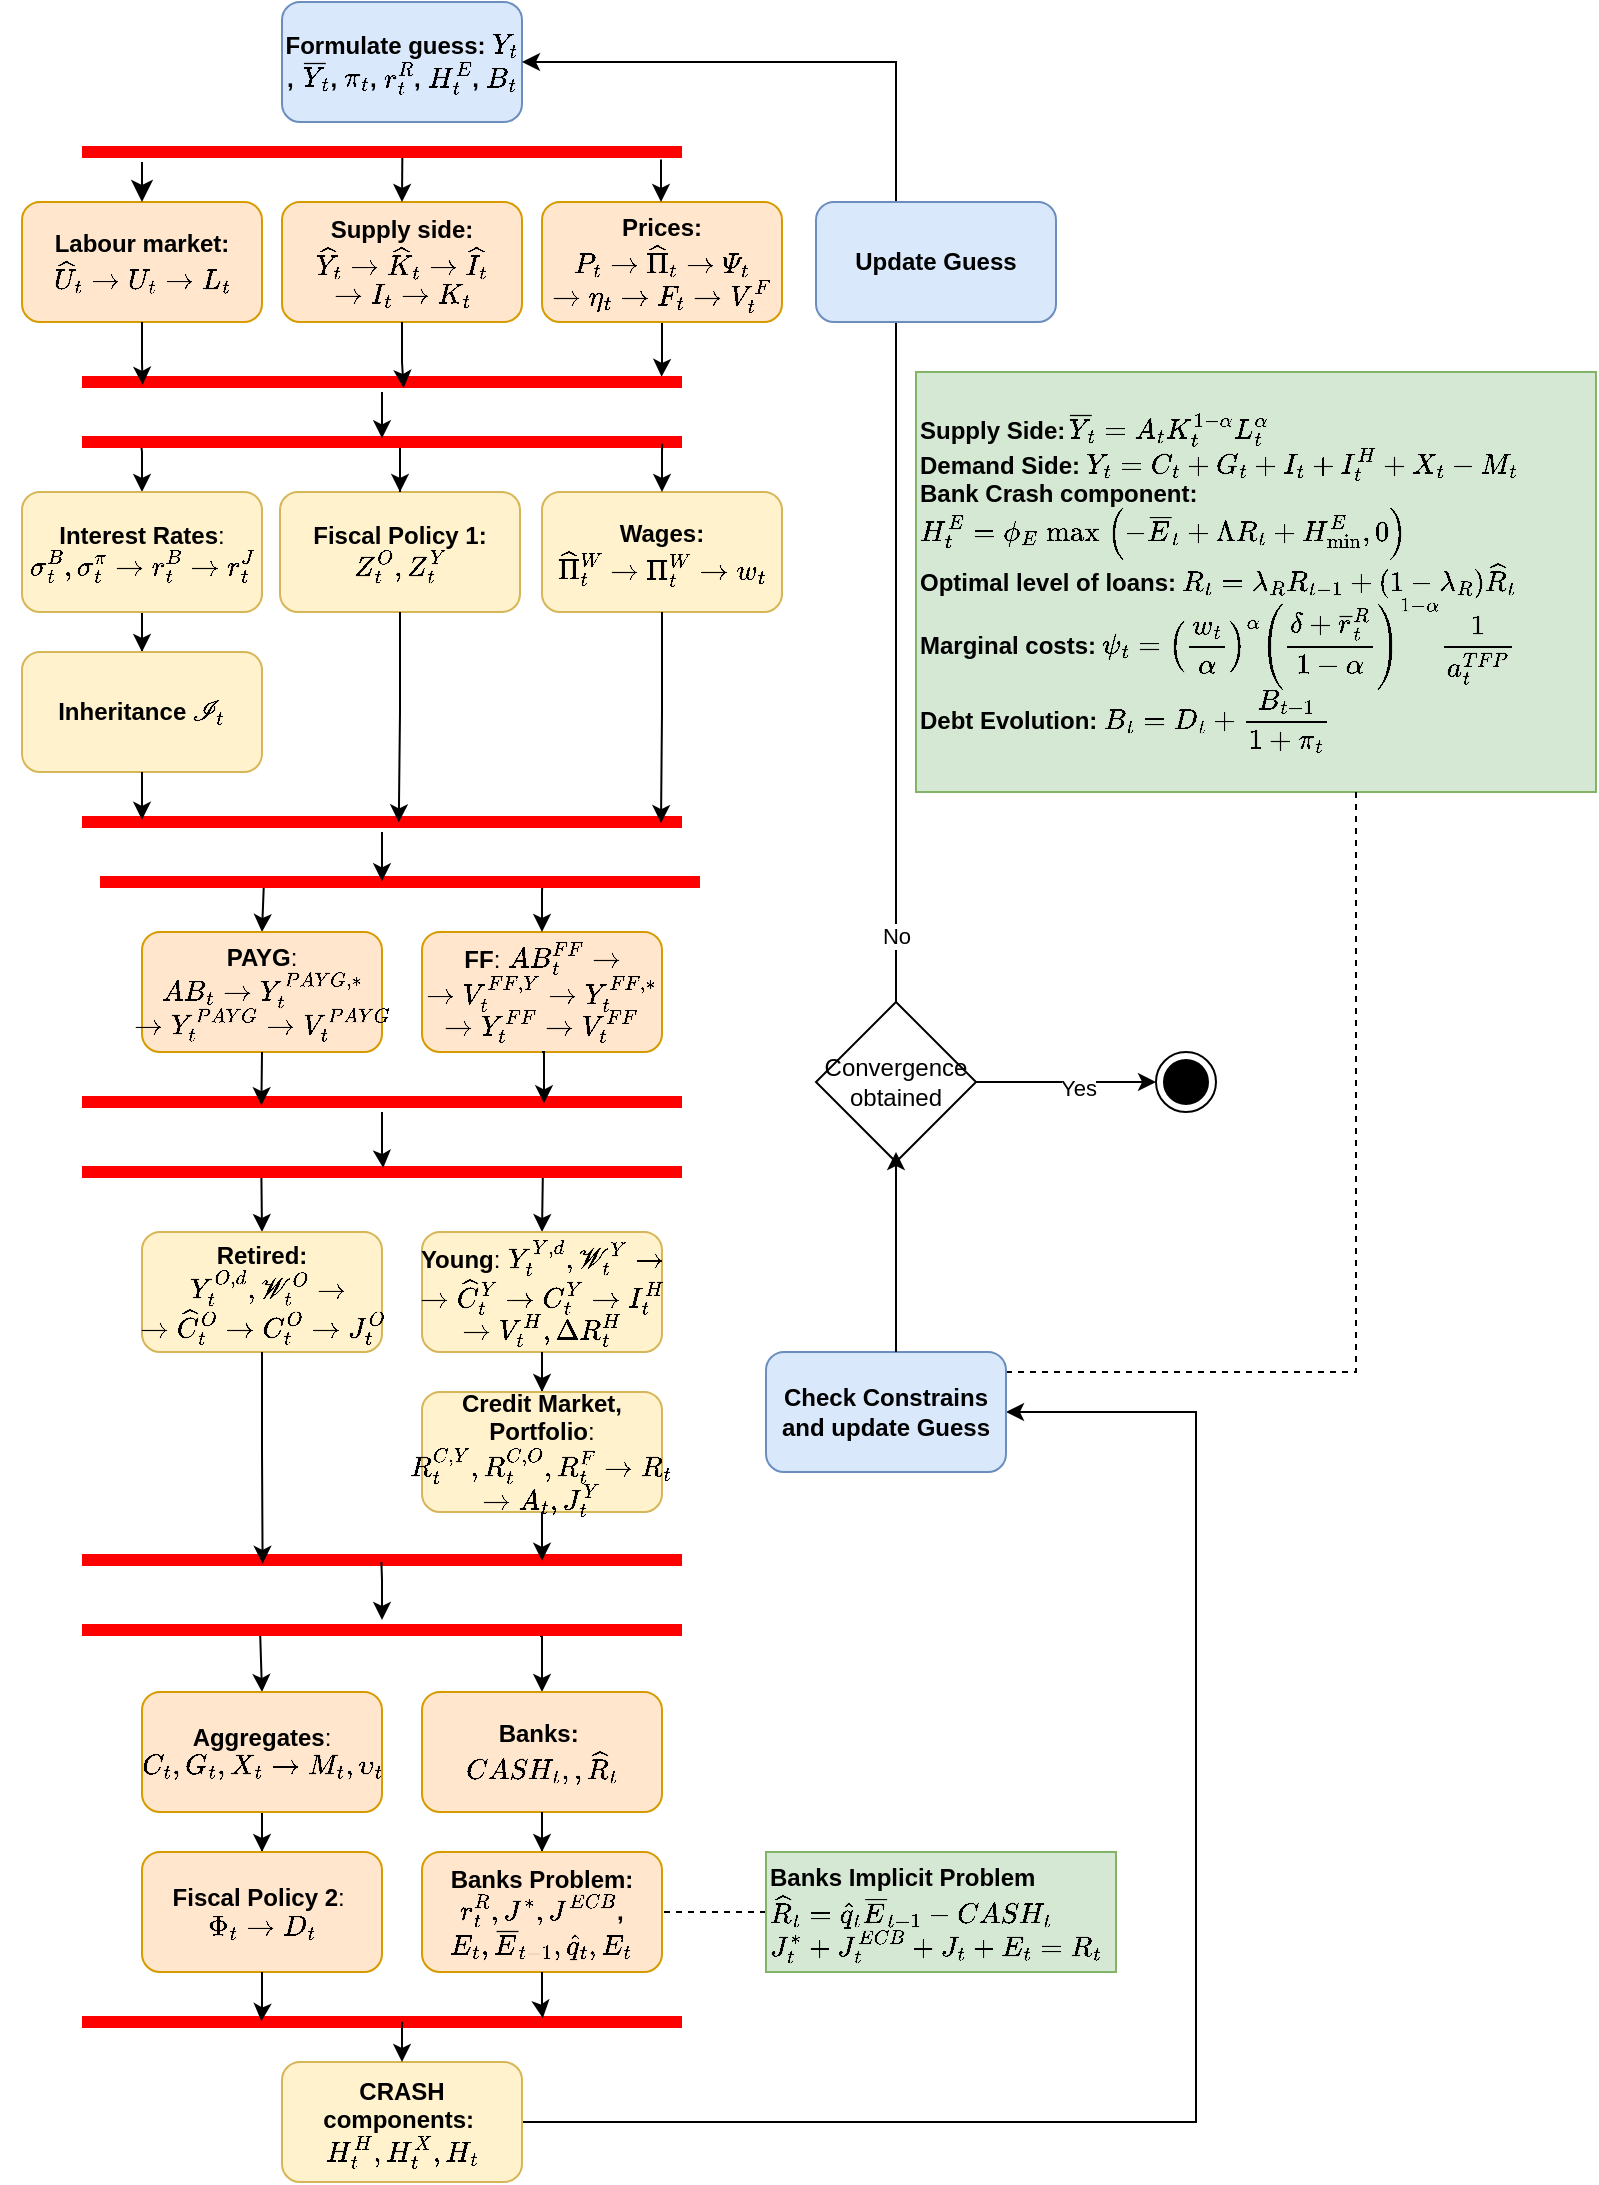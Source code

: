 <mxfile version="22.1.16" type="device">
  <diagram id="s7YUqAwLv2jjFuKSCgTS" name="Page-1">
    <mxGraphModel dx="955" dy="482" grid="1" gridSize="10" guides="1" tooltips="1" connect="1" arrows="1" fold="1" page="1" pageScale="1" pageWidth="850" pageHeight="1100" math="1" shadow="0">
      <root>
        <mxCell id="0" />
        <mxCell id="1" parent="0" />
        <mxCell id="7dxSffOUapI8bhPMduBq-15" value="Formulate guess: `Y_t`, `\bar{Y}_t`, `\pi_t`, `r_t^R`, `H_t^E`, `B_t`" style="rounded=1;whiteSpace=wrap;html=1;fillColor=#dae8fc;strokeColor=#6c8ebf;fontStyle=1" parent="1" vertex="1">
          <mxGeometry x="183" y="5" width="120" height="60" as="geometry" />
        </mxCell>
        <mxCell id="7dxSffOUapI8bhPMduBq-19" value="Labour market: `\hat{U}_t-&amp;gt;U_t-&amp;gt;L_t`" style="rounded=1;whiteSpace=wrap;html=1;fillColor=#ffe6cc;strokeColor=#d79b00;fontStyle=1" parent="1" vertex="1">
          <mxGeometry x="53" y="105" width="120" height="60" as="geometry" />
        </mxCell>
        <mxCell id="7dxSffOUapI8bhPMduBq-20" value="Supply side: `\hat{Y}_t-&amp;gt;\hat{K}_t-&amp;gt;\hat{I}_t` `-&amp;gt;I_t-&amp;gt;K_t`" style="rounded=1;whiteSpace=wrap;html=1;fillColor=#ffe6cc;strokeColor=#d79b00;fontStyle=1" parent="1" vertex="1">
          <mxGeometry x="183" y="105" width="120" height="60" as="geometry" />
        </mxCell>
        <mxCell id="7dxSffOUapI8bhPMduBq-33" style="edgeStyle=orthogonalEdgeStyle;rounded=0;orthogonalLoop=1;jettySize=auto;html=1;entryX=0.966;entryY=0.243;entryDx=0;entryDy=0;entryPerimeter=0;" parent="1" source="7dxSffOUapI8bhPMduBq-21" target="7dxSffOUapI8bhPMduBq-36" edge="1">
          <mxGeometry relative="1" as="geometry">
            <mxPoint x="370" y="260" as="targetPoint" />
          </mxGeometry>
        </mxCell>
        <mxCell id="7dxSffOUapI8bhPMduBq-21" value="Prices: `P_t-&amp;gt;\hat{\Pi}_t-&amp;gt;\Psi_t` `-&amp;gt;\eta_t-&amp;gt;F_t-&amp;gt;V_t^F`" style="rounded=1;whiteSpace=wrap;html=1;fillColor=#ffe6cc;strokeColor=#d79b00;fontStyle=1" parent="1" vertex="1">
          <mxGeometry x="313" y="105" width="120" height="60" as="geometry" />
        </mxCell>
        <mxCell id="7dxSffOUapI8bhPMduBq-25" value="Wages: &lt;br&gt;`\hat{\Pi}_t^W` `-&amp;gt;\Pi_t^W-&amp;gt;w_t`" style="rounded=1;whiteSpace=wrap;html=1;fillColor=#fff2cc;strokeColor=#d6b656;fontStyle=1" parent="1" vertex="1">
          <mxGeometry x="313" y="250" width="120" height="60" as="geometry" />
        </mxCell>
        <mxCell id="7dxSffOUapI8bhPMduBq-31" style="edgeStyle=orthogonalEdgeStyle;rounded=0;orthogonalLoop=1;jettySize=auto;html=1;exitX=0.965;exitY=0.88;exitDx=0;exitDy=0;exitPerimeter=0;" parent="1" source="7dxSffOUapI8bhPMduBq-26" target="7dxSffOUapI8bhPMduBq-21" edge="1">
          <mxGeometry relative="1" as="geometry" />
        </mxCell>
        <mxCell id="7dxSffOUapI8bhPMduBq-32" style="edgeStyle=orthogonalEdgeStyle;rounded=0;orthogonalLoop=1;jettySize=auto;html=1;entryX=0.5;entryY=0;entryDx=0;entryDy=0;exitX=0.534;exitY=0.26;exitDx=0;exitDy=0;exitPerimeter=0;" parent="1" source="7dxSffOUapI8bhPMduBq-26" target="7dxSffOUapI8bhPMduBq-20" edge="1">
          <mxGeometry relative="1" as="geometry">
            <mxPoint x="241" y="94" as="sourcePoint" />
          </mxGeometry>
        </mxCell>
        <mxCell id="7dxSffOUapI8bhPMduBq-26" value="" style="shape=line;html=1;strokeWidth=6;strokeColor=#ff0000;" parent="1" vertex="1">
          <mxGeometry x="83" y="75" width="300" height="10" as="geometry" />
        </mxCell>
        <mxCell id="7dxSffOUapI8bhPMduBq-27" value="" style="edgeStyle=orthogonalEdgeStyle;html=1;verticalAlign=bottom;endArrow=classic;endSize=8;strokeColor=#000000;rounded=0;entryX=0.5;entryY=0;entryDx=0;entryDy=0;endFill=1;" parent="1" source="7dxSffOUapI8bhPMduBq-26" target="7dxSffOUapI8bhPMduBq-19" edge="1">
          <mxGeometry relative="1" as="geometry">
            <mxPoint x="193" y="165" as="targetPoint" />
            <Array as="points">
              <mxPoint x="113" y="105" />
              <mxPoint x="113" y="105" />
            </Array>
          </mxGeometry>
        </mxCell>
        <mxCell id="7dxSffOUapI8bhPMduBq-36" value="" style="shape=line;html=1;strokeWidth=6;strokeColor=#ff0000;" parent="1" vertex="1">
          <mxGeometry x="83" y="190" width="300" height="10" as="geometry" />
        </mxCell>
        <mxCell id="7dxSffOUapI8bhPMduBq-39" style="edgeStyle=orthogonalEdgeStyle;rounded=0;orthogonalLoop=1;jettySize=auto;html=1;entryX=0.536;entryY=0.8;entryDx=0;entryDy=0;entryPerimeter=0;" parent="1" source="7dxSffOUapI8bhPMduBq-20" target="7dxSffOUapI8bhPMduBq-36" edge="1">
          <mxGeometry relative="1" as="geometry" />
        </mxCell>
        <mxCell id="7dxSffOUapI8bhPMduBq-40" style="edgeStyle=orthogonalEdgeStyle;rounded=0;orthogonalLoop=1;jettySize=auto;html=1;entryX=0.101;entryY=0.64;entryDx=0;entryDy=0;entryPerimeter=0;" parent="1" source="7dxSffOUapI8bhPMduBq-19" target="7dxSffOUapI8bhPMduBq-36" edge="1">
          <mxGeometry relative="1" as="geometry" />
        </mxCell>
        <mxCell id="7dxSffOUapI8bhPMduBq-48" style="edgeStyle=orthogonalEdgeStyle;rounded=0;orthogonalLoop=1;jettySize=auto;html=1;entryX=0.5;entryY=0;entryDx=0;entryDy=0;" parent="1" source="7dxSffOUapI8bhPMduBq-42" target="7dxSffOUapI8bhPMduBq-44" edge="1">
          <mxGeometry relative="1" as="geometry" />
        </mxCell>
        <mxCell id="psU2joZIZZBoCHW19Mx0-7" style="edgeStyle=orthogonalEdgeStyle;rounded=0;orthogonalLoop=1;jettySize=auto;html=1;startArrow=classic;startFill=1;endArrow=none;endFill=0;entryX=0.099;entryY=0.743;entryDx=0;entryDy=0;entryPerimeter=0;" parent="1" source="7dxSffOUapI8bhPMduBq-42" target="psU2joZIZZBoCHW19Mx0-12" edge="1">
          <mxGeometry relative="1" as="geometry">
            <mxPoint x="113" y="270" as="targetPoint" />
          </mxGeometry>
        </mxCell>
        <mxCell id="7dxSffOUapI8bhPMduBq-42" value="&lt;b&gt;Interest Rates&lt;/b&gt;: `\sigma_t^B,\sigma_t^{\pi}-&amp;gt;r_t^B-&amp;gt;r_t^J`" style="rounded=1;whiteSpace=wrap;html=1;fillColor=#fff2cc;strokeColor=#d6b656;" parent="1" vertex="1">
          <mxGeometry x="53" y="250" width="120" height="60" as="geometry" />
        </mxCell>
        <mxCell id="7dxSffOUapI8bhPMduBq-44" value="&lt;b&gt;Inheritance &lt;/b&gt;`\cc{I}_t`" style="rounded=1;whiteSpace=wrap;html=1;fillColor=#fff2cc;strokeColor=#d6b656;" parent="1" vertex="1">
          <mxGeometry x="53" y="330" width="120" height="60" as="geometry" />
        </mxCell>
        <mxCell id="7dxSffOUapI8bhPMduBq-59" style="edgeStyle=orthogonalEdgeStyle;rounded=0;orthogonalLoop=1;jettySize=auto;html=1;entryX=0.5;entryY=0;entryDx=0;entryDy=0;exitX=0.273;exitY=0.686;exitDx=0;exitDy=0;exitPerimeter=0;" parent="1" source="psU2joZIZZBoCHW19Mx0-11" target="7dxSffOUapI8bhPMduBq-51" edge="1">
          <mxGeometry relative="1" as="geometry" />
        </mxCell>
        <mxCell id="7dxSffOUapI8bhPMduBq-49" value="" style="shape=line;html=1;strokeWidth=6;strokeColor=#ff0000;" parent="1" vertex="1">
          <mxGeometry x="83" y="410" width="300" height="10" as="geometry" />
        </mxCell>
        <mxCell id="7dxSffOUapI8bhPMduBq-51" value="&lt;b&gt;PAYG&lt;/b&gt;: `AB_t-&amp;gt;Y_t^{PAYG,**}` `-&amp;gt;Y_t^{PAYG}-&amp;gt;V_t^{PAYG}`" style="rounded=1;whiteSpace=wrap;html=1;fontSize=12;fillColor=#ffe6cc;strokeColor=#d79b00;" parent="1" vertex="1">
          <mxGeometry x="113" y="470" width="120" height="60" as="geometry" />
        </mxCell>
        <mxCell id="7dxSffOUapI8bhPMduBq-52" value="&lt;b&gt;FF&lt;/b&gt;: `AB_t^{FF}-&amp;gt;` `-&amp;gt;V_t^{FF,Y}-&amp;gt;Y_t^{FF,**}``-&amp;gt;Y_t^{FF}-&amp;gt;V_t^{FF}`" style="rounded=1;whiteSpace=wrap;html=1;fontSize=12;fillColor=#ffe6cc;strokeColor=#d79b00;" parent="1" vertex="1">
          <mxGeometry x="253" y="470" width="120" height="60" as="geometry" />
        </mxCell>
        <mxCell id="7dxSffOUapI8bhPMduBq-53" value="" style="shape=line;html=1;strokeWidth=6;strokeColor=#ff0000;" parent="1" vertex="1">
          <mxGeometry x="83" y="550" width="300" height="10" as="geometry" />
        </mxCell>
        <mxCell id="7dxSffOUapI8bhPMduBq-55" style="edgeStyle=orthogonalEdgeStyle;rounded=0;orthogonalLoop=1;jettySize=auto;html=1;entryX=0.299;entryY=0.66;entryDx=0;entryDy=0;entryPerimeter=0;exitX=0.5;exitY=1;exitDx=0;exitDy=0;" parent="1" source="7dxSffOUapI8bhPMduBq-51" target="7dxSffOUapI8bhPMduBq-53" edge="1">
          <mxGeometry relative="1" as="geometry">
            <mxPoint x="173" y="578" as="sourcePoint" />
          </mxGeometry>
        </mxCell>
        <mxCell id="7dxSffOUapI8bhPMduBq-56" style="edgeStyle=orthogonalEdgeStyle;rounded=0;orthogonalLoop=1;jettySize=auto;html=1;exitX=0.5;exitY=1;exitDx=0;exitDy=0;entryX=0.77;entryY=0.567;entryDx=0;entryDy=0;entryPerimeter=0;" parent="1" source="7dxSffOUapI8bhPMduBq-52" target="7dxSffOUapI8bhPMduBq-53" edge="1">
          <mxGeometry relative="1" as="geometry">
            <mxPoint x="313" y="578" as="sourcePoint" />
            <mxPoint x="313" y="565" as="targetPoint" />
          </mxGeometry>
        </mxCell>
        <mxCell id="7dxSffOUapI8bhPMduBq-60" style="edgeStyle=orthogonalEdgeStyle;rounded=0;orthogonalLoop=1;jettySize=auto;html=1;entryX=0.737;entryY=0.782;entryDx=0;entryDy=0;entryPerimeter=0;startArrow=classic;startFill=1;endArrow=none;endFill=0;" parent="1" source="7dxSffOUapI8bhPMduBq-52" target="psU2joZIZZBoCHW19Mx0-11" edge="1">
          <mxGeometry relative="1" as="geometry" />
        </mxCell>
        <mxCell id="7dxSffOUapI8bhPMduBq-61" value="&lt;b&gt;Fiscal Policy 1: `Z_t^O, Z_t^Y`&lt;/b&gt;" style="rounded=1;whiteSpace=wrap;html=1;fillColor=#fff2cc;strokeColor=#d6b656;" parent="1" vertex="1">
          <mxGeometry x="182" y="250" width="120" height="60" as="geometry" />
        </mxCell>
        <mxCell id="7dxSffOUapI8bhPMduBq-70" style="edgeStyle=orthogonalEdgeStyle;rounded=0;orthogonalLoop=1;jettySize=auto;html=1;entryX=0.5;entryY=0;entryDx=0;entryDy=0;exitX=0.299;exitY=0.689;exitDx=0;exitDy=0;exitPerimeter=0;" parent="1" source="7dxSffOUapI8bhPMduBq-64" target="7dxSffOUapI8bhPMduBq-67" edge="1">
          <mxGeometry relative="1" as="geometry" />
        </mxCell>
        <mxCell id="7dxSffOUapI8bhPMduBq-71" style="edgeStyle=orthogonalEdgeStyle;rounded=0;orthogonalLoop=1;jettySize=auto;html=1;entryX=0.5;entryY=0;entryDx=0;entryDy=0;exitX=0.768;exitY=0.774;exitDx=0;exitDy=0;exitPerimeter=0;" parent="1" source="7dxSffOUapI8bhPMduBq-64" target="7dxSffOUapI8bhPMduBq-68" edge="1">
          <mxGeometry relative="1" as="geometry" />
        </mxCell>
        <mxCell id="7dxSffOUapI8bhPMduBq-64" value="" style="shape=line;html=1;strokeWidth=6;strokeColor=#ff0000;" parent="1" vertex="1">
          <mxGeometry x="83" y="585" width="300" height="10" as="geometry" />
        </mxCell>
        <mxCell id="7dxSffOUapI8bhPMduBq-67" value="&lt;b&gt;Retired:&lt;br&gt;&amp;nbsp;&amp;nbsp;&lt;/b&gt;`Y_t^{O,d},\cc{W}_t^O-&amp;gt;` `-&amp;gt;\hat{C}_t^O-&amp;gt;C_t^O-&amp;gt;J_t^O`" style="rounded=1;whiteSpace=wrap;html=1;fontSize=12;fillColor=#fff2cc;strokeColor=#d6b656;" parent="1" vertex="1">
          <mxGeometry x="113" y="620" width="120" height="60" as="geometry" />
        </mxCell>
        <mxCell id="7dxSffOUapI8bhPMduBq-68" value="&lt;b&gt;Young&lt;/b&gt;: `Y_t^{Y,d},\cc{W}_t^Y-&amp;gt;` `-&amp;gt;\hat{C}_t^Y-&amp;gt;C_t^Y-&amp;gt;I_t^H` `-&amp;gt;V_t^H,\Delta R_t^H`" style="rounded=1;whiteSpace=wrap;html=1;fontSize=12;fillColor=#fff2cc;strokeColor=#d6b656;" parent="1" vertex="1">
          <mxGeometry x="253" y="620" width="120" height="60" as="geometry" />
        </mxCell>
        <mxCell id="7dxSffOUapI8bhPMduBq-72" value="" style="shape=line;html=1;strokeWidth=6;strokeColor=#ff0000;" parent="1" vertex="1">
          <mxGeometry x="83" y="779" width="300" height="10" as="geometry" />
        </mxCell>
        <mxCell id="7dxSffOUapI8bhPMduBq-74" style="edgeStyle=orthogonalEdgeStyle;rounded=0;orthogonalLoop=1;jettySize=auto;html=1;entryX=0.301;entryY=0.689;entryDx=0;entryDy=0;entryPerimeter=0;" parent="1" source="7dxSffOUapI8bhPMduBq-67" target="7dxSffOUapI8bhPMduBq-72" edge="1">
          <mxGeometry relative="1" as="geometry" />
        </mxCell>
        <mxCell id="7dxSffOUapI8bhPMduBq-75" style="edgeStyle=orthogonalEdgeStyle;rounded=0;orthogonalLoop=1;jettySize=auto;html=1;entryX=0.5;entryY=0;entryDx=0;entryDy=0;" parent="1" source="7dxSffOUapI8bhPMduBq-68" target="lNXBDe2plU8eYSZdUBsX-1" edge="1">
          <mxGeometry relative="1" as="geometry" />
        </mxCell>
        <mxCell id="7dxSffOUapI8bhPMduBq-89" style="edgeStyle=orthogonalEdgeStyle;rounded=0;orthogonalLoop=1;jettySize=auto;html=1;entryX=0.5;entryY=0;entryDx=0;entryDy=0;exitX=0.297;exitY=0.763;exitDx=0;exitDy=0;exitPerimeter=0;" parent="1" source="7dxSffOUapI8bhPMduBq-76" target="7dxSffOUapI8bhPMduBq-78" edge="1">
          <mxGeometry relative="1" as="geometry" />
        </mxCell>
        <mxCell id="7dxSffOUapI8bhPMduBq-90" style="edgeStyle=orthogonalEdgeStyle;rounded=0;orthogonalLoop=1;jettySize=auto;html=1;entryX=0.5;entryY=0;entryDx=0;entryDy=0;" parent="1" target="7dxSffOUapI8bhPMduBq-81" edge="1">
          <mxGeometry relative="1" as="geometry">
            <mxPoint x="312" y="822" as="sourcePoint" />
            <mxPoint x="313" y="850" as="targetPoint" />
          </mxGeometry>
        </mxCell>
        <mxCell id="7dxSffOUapI8bhPMduBq-76" value="" style="shape=line;html=1;strokeWidth=6;strokeColor=#ff0000;" parent="1" vertex="1">
          <mxGeometry x="83" y="814" width="300" height="10" as="geometry" />
        </mxCell>
        <mxCell id="7dxSffOUapI8bhPMduBq-77" style="edgeStyle=orthogonalEdgeStyle;rounded=0;orthogonalLoop=1;jettySize=auto;html=1;entryX=0.499;entryY=0.605;entryDx=0;entryDy=0;entryPerimeter=0;startArrow=classic;startFill=1;endArrow=none;endFill=0;" parent="1" source="7dxSffOUapI8bhPMduBq-76" target="7dxSffOUapI8bhPMduBq-72" edge="1">
          <mxGeometry relative="1" as="geometry" />
        </mxCell>
        <mxCell id="7dxSffOUapI8bhPMduBq-91" style="edgeStyle=orthogonalEdgeStyle;rounded=0;orthogonalLoop=1;jettySize=auto;html=1;entryX=0.5;entryY=0;entryDx=0;entryDy=0;" parent="1" source="7dxSffOUapI8bhPMduBq-78" target="7dxSffOUapI8bhPMduBq-80" edge="1">
          <mxGeometry relative="1" as="geometry" />
        </mxCell>
        <mxCell id="7dxSffOUapI8bhPMduBq-78" value="&lt;b&gt;Aggregates&lt;/b&gt;: &lt;b&gt;`C_t, G_t, X_t -&amp;gt; M_t, \upsilon_t`&lt;/b&gt;" style="rounded=1;whiteSpace=wrap;html=1;fontSize=12;fillColor=#ffe6cc;strokeColor=#d79b00;" parent="1" vertex="1">
          <mxGeometry x="113" y="850" width="120" height="60" as="geometry" />
        </mxCell>
        <mxCell id="7dxSffOUapI8bhPMduBq-80" value="&lt;b&gt;Fiscal Policy 2&lt;/b&gt;:&lt;b&gt;&amp;nbsp;`\Phi_t-&amp;gt;D_t`&lt;/b&gt;" style="rounded=1;whiteSpace=wrap;html=1;fontSize=12;fillColor=#ffe6cc;strokeColor=#d79b00;" parent="1" vertex="1">
          <mxGeometry x="113" y="930" width="120" height="60" as="geometry" />
        </mxCell>
        <mxCell id="7dxSffOUapI8bhPMduBq-81" value="&lt;b&gt;Banks:&lt;/b&gt;&amp;nbsp;&lt;br&gt;`\CASH_t,,\hat{R}_t`" style="rounded=1;whiteSpace=wrap;html=1;fontSize=12;fillColor=#ffe6cc;strokeColor=#d79b00;" parent="1" vertex="1">
          <mxGeometry x="253" y="850" width="120" height="60" as="geometry" />
        </mxCell>
        <mxCell id="7dxSffOUapI8bhPMduBq-82" value="" style="shape=line;html=1;strokeWidth=6;strokeColor=#ff0000;" parent="1" vertex="1">
          <mxGeometry x="83" y="1010" width="300" height="10" as="geometry" />
        </mxCell>
        <mxCell id="7dxSffOUapI8bhPMduBq-93" style="edgeStyle=orthogonalEdgeStyle;rounded=0;orthogonalLoop=1;jettySize=auto;html=1;entryX=0.299;entryY=0.468;entryDx=0;entryDy=0;entryPerimeter=0;" parent="1" source="7dxSffOUapI8bhPMduBq-80" target="7dxSffOUapI8bhPMduBq-82" edge="1">
          <mxGeometry relative="1" as="geometry" />
        </mxCell>
        <mxCell id="7dxSffOUapI8bhPMduBq-94" style="edgeStyle=orthogonalEdgeStyle;rounded=0;orthogonalLoop=1;jettySize=auto;html=1;entryX=0.5;entryY=0;entryDx=0;entryDy=0;" parent="1" source="7dxSffOUapI8bhPMduBq-81" target="MLq6qDdYJxUvrXIlotc3-2" edge="1">
          <mxGeometry relative="1" as="geometry" />
        </mxCell>
        <mxCell id="OLlgrZaSYiqjoSulprWP-10" style="edgeStyle=orthogonalEdgeStyle;rounded=0;orthogonalLoop=1;jettySize=auto;html=1;entryX=1;entryY=0.5;entryDx=0;entryDy=0;" edge="1" parent="1" source="7dxSffOUapI8bhPMduBq-95" target="OLlgrZaSYiqjoSulprWP-9">
          <mxGeometry relative="1" as="geometry">
            <Array as="points">
              <mxPoint x="640" y="1065" />
              <mxPoint x="640" y="710" />
            </Array>
          </mxGeometry>
        </mxCell>
        <mxCell id="7dxSffOUapI8bhPMduBq-95" value="&lt;b style=&quot;border-color: var(--border-color);&quot;&gt;CRASH components:&amp;nbsp;&lt;/b&gt;&lt;br style=&quot;border-color: var(--border-color);&quot;&gt;`H_t^H, H_t^X, H_t`" style="rounded=1;whiteSpace=wrap;html=1;fillColor=#fff2cc;strokeColor=#d6b656;" parent="1" vertex="1">
          <mxGeometry x="183" y="1035" width="120" height="60" as="geometry" />
        </mxCell>
        <mxCell id="7dxSffOUapI8bhPMduBq-99" value="Supply Side:`\bar{Y}_t = A_t K_t^{1-\alpha}L_t^{\alpha}`&lt;br&gt;Demand Side: `Y_t = C_t+G_t+I_t+I_t^H+X_t-M_t`&lt;br&gt;Bank Crash component: `H_t^E = \phi_E max(-\bar{E}_{t}+\Lambda R_t+H_{min}^E,0)`&lt;br&gt;Optimal level of loans: `R_t = \lambda_R R_{t-1}+(1-\lambda_R) \hat{R}_t`&lt;br&gt;Marginal costs: `\psi_t = ((w_t)/(\alpha))^{\alpha}((\delta+\bar{r}_t^R)/(1-\alpha))^{1-\alpha}1/a_t^{TFP}`&lt;br&gt;Debt Evolution: `B_t = D_t+B_{t-1}/(1+\pi_t)`" style="text;html=1;strokeColor=#82b366;fillColor=#d5e8d4;align=left;verticalAlign=middle;whiteSpace=wrap;rounded=0;fontStyle=1" parent="1" vertex="1">
          <mxGeometry x="500" y="190" width="340" height="210" as="geometry" />
        </mxCell>
        <mxCell id="7dxSffOUapI8bhPMduBq-104" style="edgeStyle=orthogonalEdgeStyle;rounded=0;orthogonalLoop=1;jettySize=auto;html=1;entryX=0.534;entryY=0.608;entryDx=0;entryDy=0;entryPerimeter=0;startArrow=classic;startFill=1;endArrow=none;endFill=0;" parent="1" source="7dxSffOUapI8bhPMduBq-95" target="7dxSffOUapI8bhPMduBq-82" edge="1">
          <mxGeometry relative="1" as="geometry" />
        </mxCell>
        <mxCell id="7dxSffOUapI8bhPMduBq-109" style="edgeStyle=orthogonalEdgeStyle;rounded=0;orthogonalLoop=1;jettySize=auto;html=1;entryX=1;entryY=0.5;entryDx=0;entryDy=0;exitX=0.5;exitY=0;exitDx=0;exitDy=0;" parent="1" source="OLlgrZaSYiqjoSulprWP-4" target="7dxSffOUapI8bhPMduBq-15" edge="1">
          <mxGeometry relative="1" as="geometry">
            <Array as="points">
              <mxPoint x="490" y="35" />
            </Array>
          </mxGeometry>
        </mxCell>
        <mxCell id="OLlgrZaSYiqjoSulprWP-8" value="No" style="edgeLabel;html=1;align=center;verticalAlign=middle;resizable=0;points=[];" vertex="1" connectable="0" parent="7dxSffOUapI8bhPMduBq-109">
          <mxGeometry x="-0.859" y="-2" relative="1" as="geometry">
            <mxPoint x="-2" y="13" as="offset" />
          </mxGeometry>
        </mxCell>
        <mxCell id="7dxSffOUapI8bhPMduBq-105" value="&lt;b&gt;Update Guess&lt;/b&gt;" style="rounded=1;whiteSpace=wrap;html=1;fillColor=#dae8fc;strokeColor=#6c8ebf;" parent="1" vertex="1">
          <mxGeometry x="450" y="105" width="120" height="60" as="geometry" />
        </mxCell>
        <mxCell id="psU2joZIZZBoCHW19Mx0-5" style="edgeStyle=orthogonalEdgeStyle;rounded=0;orthogonalLoop=1;jettySize=auto;html=1;entryX=0.502;entryY=0.3;entryDx=0;entryDy=0;entryPerimeter=0;" parent="1" source="7dxSffOUapI8bhPMduBq-53" target="7dxSffOUapI8bhPMduBq-64" edge="1">
          <mxGeometry relative="1" as="geometry" />
        </mxCell>
        <mxCell id="psU2joZIZZBoCHW19Mx0-6" style="edgeStyle=orthogonalEdgeStyle;rounded=0;orthogonalLoop=1;jettySize=auto;html=1;entryX=0.1;entryY=0.39;entryDx=0;entryDy=0;entryPerimeter=0;" parent="1" source="7dxSffOUapI8bhPMduBq-44" target="7dxSffOUapI8bhPMduBq-49" edge="1">
          <mxGeometry relative="1" as="geometry" />
        </mxCell>
        <mxCell id="psU2joZIZZBoCHW19Mx0-8" style="edgeStyle=orthogonalEdgeStyle;rounded=0;orthogonalLoop=1;jettySize=auto;html=1;entryX=0.53;entryY=0.476;entryDx=0;entryDy=0;entryPerimeter=0;startArrow=classic;startFill=1;endArrow=none;endFill=0;" parent="1" source="7dxSffOUapI8bhPMduBq-61" target="psU2joZIZZBoCHW19Mx0-12" edge="1">
          <mxGeometry relative="1" as="geometry" />
        </mxCell>
        <mxCell id="psU2joZIZZBoCHW19Mx0-11" value="" style="shape=line;html=1;strokeWidth=6;strokeColor=#ff0000;" parent="1" vertex="1">
          <mxGeometry x="92" y="440" width="300" height="10" as="geometry" />
        </mxCell>
        <mxCell id="psU2joZIZZBoCHW19Mx0-12" value="" style="shape=line;html=1;strokeWidth=6;strokeColor=#ff0000;" parent="1" vertex="1">
          <mxGeometry x="83" y="220" width="300" height="10" as="geometry" />
        </mxCell>
        <mxCell id="psU2joZIZZBoCHW19Mx0-14" style="edgeStyle=orthogonalEdgeStyle;rounded=0;orthogonalLoop=1;jettySize=auto;html=1;entryX=0.967;entryY=0.59;entryDx=0;entryDy=0;entryPerimeter=0;startArrow=classic;startFill=1;endArrow=none;endFill=0;" parent="1" source="7dxSffOUapI8bhPMduBq-25" target="psU2joZIZZBoCHW19Mx0-12" edge="1">
          <mxGeometry relative="1" as="geometry" />
        </mxCell>
        <mxCell id="psU2joZIZZBoCHW19Mx0-15" style="edgeStyle=orthogonalEdgeStyle;rounded=0;orthogonalLoop=1;jettySize=auto;html=1;entryX=0.528;entryY=0.514;entryDx=0;entryDy=0;entryPerimeter=0;" parent="1" source="7dxSffOUapI8bhPMduBq-61" target="7dxSffOUapI8bhPMduBq-49" edge="1">
          <mxGeometry relative="1" as="geometry" />
        </mxCell>
        <mxCell id="psU2joZIZZBoCHW19Mx0-16" style="edgeStyle=orthogonalEdgeStyle;rounded=0;orthogonalLoop=1;jettySize=auto;html=1;entryX=0.965;entryY=0.552;entryDx=0;entryDy=0;entryPerimeter=0;" parent="1" source="7dxSffOUapI8bhPMduBq-25" target="7dxSffOUapI8bhPMduBq-49" edge="1">
          <mxGeometry relative="1" as="geometry" />
        </mxCell>
        <mxCell id="psU2joZIZZBoCHW19Mx0-17" style="edgeStyle=orthogonalEdgeStyle;rounded=0;orthogonalLoop=1;jettySize=auto;html=1;entryX=0.5;entryY=0.314;entryDx=0;entryDy=0;entryPerimeter=0;" parent="1" source="7dxSffOUapI8bhPMduBq-36" target="psU2joZIZZBoCHW19Mx0-12" edge="1">
          <mxGeometry relative="1" as="geometry" />
        </mxCell>
        <mxCell id="psU2joZIZZBoCHW19Mx0-18" style="edgeStyle=orthogonalEdgeStyle;rounded=0;orthogonalLoop=1;jettySize=auto;html=1;entryX=0.47;entryY=0.467;entryDx=0;entryDy=0;entryPerimeter=0;" parent="1" source="7dxSffOUapI8bhPMduBq-49" target="psU2joZIZZBoCHW19Mx0-11" edge="1">
          <mxGeometry relative="1" as="geometry" />
        </mxCell>
        <mxCell id="lNXBDe2plU8eYSZdUBsX-1" value="&lt;b&gt;Credit Market, Portfolio&lt;/b&gt;: `R_t^{C,Y}, R_{t}^{C,O}, R_t^F-&amp;gt; R_t`&lt;br&gt;`-&amp;gt;A_t,J_t^Y`" style="rounded=1;whiteSpace=wrap;html=1;fontSize=12;fillColor=#fff2cc;strokeColor=#d6b656;" parent="1" vertex="1">
          <mxGeometry x="253" y="700" width="120" height="60" as="geometry" />
        </mxCell>
        <mxCell id="lNXBDe2plU8eYSZdUBsX-2" style="edgeStyle=orthogonalEdgeStyle;rounded=0;orthogonalLoop=1;jettySize=auto;html=1;entryX=0.783;entryY=0.54;entryDx=0;entryDy=0;entryPerimeter=0;exitX=0.5;exitY=1;exitDx=0;exitDy=0;" parent="1" source="lNXBDe2plU8eYSZdUBsX-1" edge="1">
          <mxGeometry relative="1" as="geometry">
            <mxPoint x="308.113" y="760" as="sourcePoint" />
            <mxPoint x="313.0" y="784.4" as="targetPoint" />
            <Array as="points">
              <mxPoint x="313" y="770" />
              <mxPoint x="313" y="770" />
            </Array>
          </mxGeometry>
        </mxCell>
        <mxCell id="MLq6qDdYJxUvrXIlotc3-2" value="&lt;b style=&quot;border-color: var(--border-color);&quot;&gt;Banks Problem:`r_t^R,J^{**},J^{ECB}`,`E_t,\bar{E}_{t-1},\hat{q}_t,E_t`&lt;/b&gt;" style="rounded=1;whiteSpace=wrap;html=1;fontSize=12;fillColor=#ffe6cc;strokeColor=#d79b00;" parent="1" vertex="1">
          <mxGeometry x="253" y="930" width="120" height="60" as="geometry" />
        </mxCell>
        <mxCell id="MLq6qDdYJxUvrXIlotc3-3" style="edgeStyle=orthogonalEdgeStyle;rounded=0;orthogonalLoop=1;jettySize=auto;html=1;entryX=0.768;entryY=0.313;entryDx=0;entryDy=0;entryPerimeter=0;" parent="1" source="MLq6qDdYJxUvrXIlotc3-2" target="7dxSffOUapI8bhPMduBq-82" edge="1">
          <mxGeometry relative="1" as="geometry">
            <Array as="points">
              <mxPoint x="313" y="1010" />
              <mxPoint x="313" y="1010" />
            </Array>
          </mxGeometry>
        </mxCell>
        <mxCell id="OLlgrZaSYiqjoSulprWP-3" style="edgeStyle=orthogonalEdgeStyle;rounded=0;orthogonalLoop=1;jettySize=auto;html=1;entryX=1;entryY=0.5;entryDx=0;entryDy=0;endArrow=none;endFill=0;dashed=1;" edge="1" parent="1" source="OLlgrZaSYiqjoSulprWP-2" target="MLq6qDdYJxUvrXIlotc3-2">
          <mxGeometry relative="1" as="geometry" />
        </mxCell>
        <mxCell id="OLlgrZaSYiqjoSulprWP-2" value="&lt;b&gt;Banks Implicit Problem&lt;/b&gt;&lt;br&gt;`\hat{R}_t=\hat{q}_t\bar{E}_{t-1}-CASH_t`&lt;br&gt;`J_t^{**}+J_t^{ECB}+J_t +E_t = R_t`" style="rounded=0;whiteSpace=wrap;html=1;fillColor=#d5e8d4;strokeColor=#82b366;align=left;" vertex="1" parent="1">
          <mxGeometry x="425" y="930" width="175" height="60" as="geometry" />
        </mxCell>
        <mxCell id="OLlgrZaSYiqjoSulprWP-6" style="edgeStyle=orthogonalEdgeStyle;rounded=0;orthogonalLoop=1;jettySize=auto;html=1;entryX=0;entryY=0.5;entryDx=0;entryDy=0;" edge="1" parent="1" source="OLlgrZaSYiqjoSulprWP-4" target="OLlgrZaSYiqjoSulprWP-5">
          <mxGeometry relative="1" as="geometry" />
        </mxCell>
        <mxCell id="OLlgrZaSYiqjoSulprWP-7" value="Yes" style="edgeLabel;html=1;align=center;verticalAlign=middle;resizable=0;points=[];" vertex="1" connectable="0" parent="OLlgrZaSYiqjoSulprWP-6">
          <mxGeometry x="0.12" y="-3" relative="1" as="geometry">
            <mxPoint as="offset" />
          </mxGeometry>
        </mxCell>
        <mxCell id="OLlgrZaSYiqjoSulprWP-4" value="Convergence obtained" style="rhombus;whiteSpace=wrap;html=1;" vertex="1" parent="1">
          <mxGeometry x="450" y="505" width="80" height="80" as="geometry" />
        </mxCell>
        <mxCell id="OLlgrZaSYiqjoSulprWP-5" value="" style="ellipse;html=1;shape=endState;fillColor=strokeColor;" vertex="1" parent="1">
          <mxGeometry x="620" y="530" width="30" height="30" as="geometry" />
        </mxCell>
        <mxCell id="OLlgrZaSYiqjoSulprWP-11" style="edgeStyle=orthogonalEdgeStyle;rounded=0;orthogonalLoop=1;jettySize=auto;html=1;endArrow=none;endFill=0;startArrow=none;startFill=0;dashed=1;" edge="1" parent="1" source="OLlgrZaSYiqjoSulprWP-9" target="7dxSffOUapI8bhPMduBq-99">
          <mxGeometry relative="1" as="geometry">
            <Array as="points">
              <mxPoint x="720" y="690" />
            </Array>
          </mxGeometry>
        </mxCell>
        <mxCell id="OLlgrZaSYiqjoSulprWP-9" value="&lt;b&gt;Check Constrains and update Guess&lt;/b&gt;" style="rounded=1;whiteSpace=wrap;html=1;fillColor=#dae8fc;strokeColor=#6c8ebf;" vertex="1" parent="1">
          <mxGeometry x="425" y="680" width="120" height="60" as="geometry" />
        </mxCell>
        <mxCell id="OLlgrZaSYiqjoSulprWP-12" style="edgeStyle=orthogonalEdgeStyle;rounded=0;orthogonalLoop=1;jettySize=auto;html=1;" edge="1" parent="1" source="OLlgrZaSYiqjoSulprWP-9">
          <mxGeometry relative="1" as="geometry">
            <mxPoint x="490" y="580" as="targetPoint" />
            <Array as="points">
              <mxPoint x="490" y="660" />
              <mxPoint x="490" y="660" />
            </Array>
          </mxGeometry>
        </mxCell>
      </root>
    </mxGraphModel>
  </diagram>
</mxfile>
